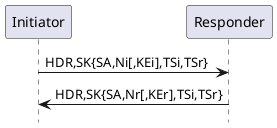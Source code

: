 ' diagram for IKEv2 CREATE_CHILD_SA
'
' Mathias Weidner, 2018

@startuml

hide footbox

participant "Initiator" as I
participant "Responder" as R

I -> R: HDR,SK{SA,Ni[,KEi],TSi,TSr}
R -> I: HDR,SK{SA,Nr[,KEr],TSi,TSr}

@enduml
